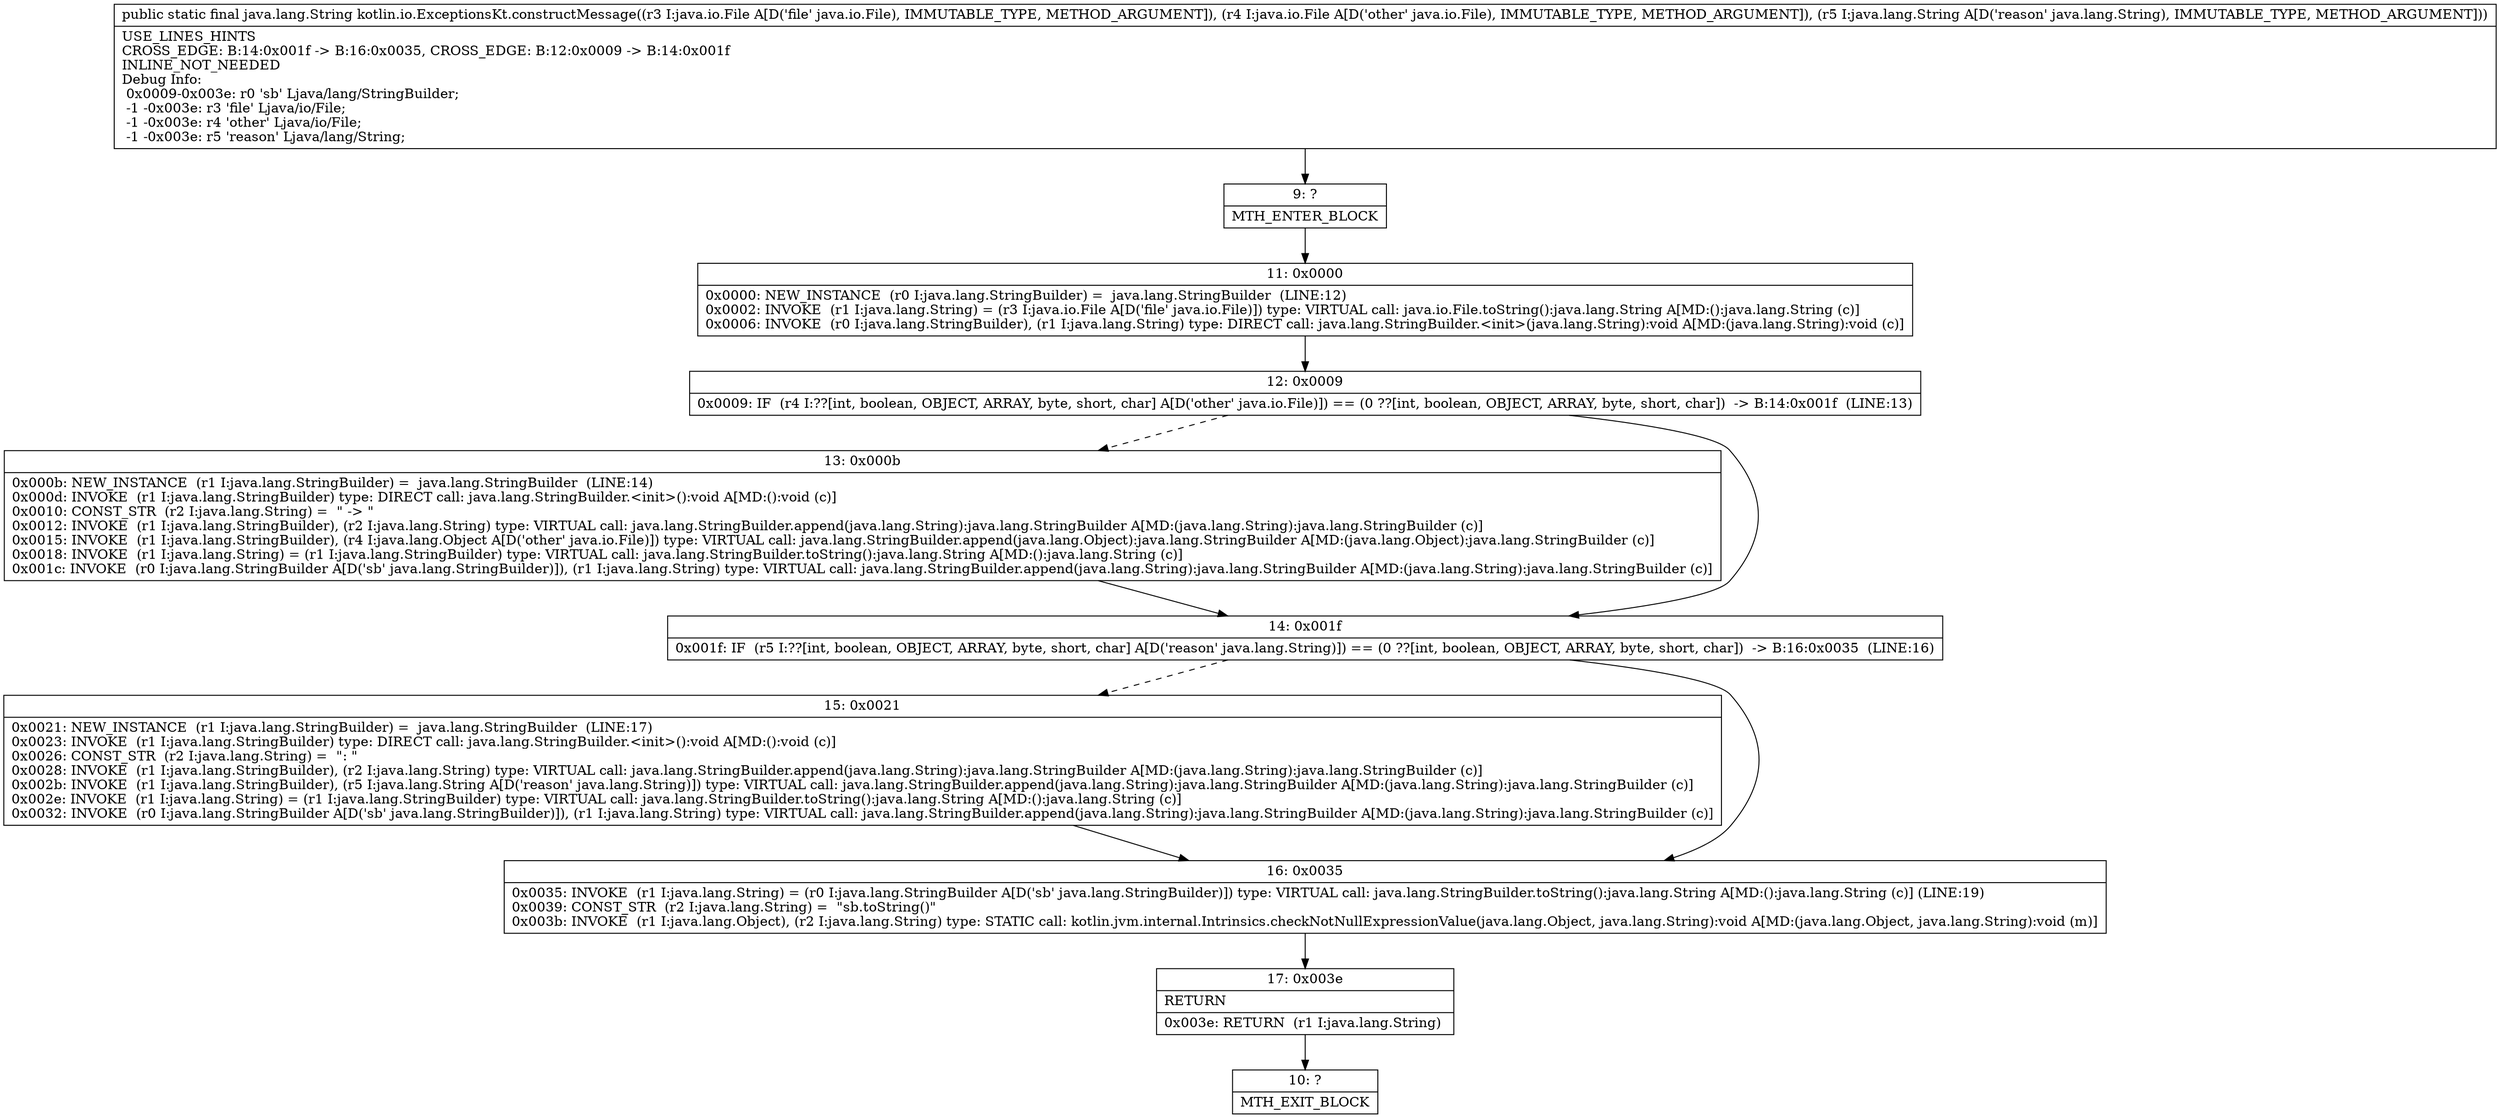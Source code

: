 digraph "CFG forkotlin.io.ExceptionsKt.constructMessage(Ljava\/io\/File;Ljava\/io\/File;Ljava\/lang\/String;)Ljava\/lang\/String;" {
Node_9 [shape=record,label="{9\:\ ?|MTH_ENTER_BLOCK\l}"];
Node_11 [shape=record,label="{11\:\ 0x0000|0x0000: NEW_INSTANCE  (r0 I:java.lang.StringBuilder) =  java.lang.StringBuilder  (LINE:12)\l0x0002: INVOKE  (r1 I:java.lang.String) = (r3 I:java.io.File A[D('file' java.io.File)]) type: VIRTUAL call: java.io.File.toString():java.lang.String A[MD:():java.lang.String (c)]\l0x0006: INVOKE  (r0 I:java.lang.StringBuilder), (r1 I:java.lang.String) type: DIRECT call: java.lang.StringBuilder.\<init\>(java.lang.String):void A[MD:(java.lang.String):void (c)]\l}"];
Node_12 [shape=record,label="{12\:\ 0x0009|0x0009: IF  (r4 I:??[int, boolean, OBJECT, ARRAY, byte, short, char] A[D('other' java.io.File)]) == (0 ??[int, boolean, OBJECT, ARRAY, byte, short, char])  \-\> B:14:0x001f  (LINE:13)\l}"];
Node_13 [shape=record,label="{13\:\ 0x000b|0x000b: NEW_INSTANCE  (r1 I:java.lang.StringBuilder) =  java.lang.StringBuilder  (LINE:14)\l0x000d: INVOKE  (r1 I:java.lang.StringBuilder) type: DIRECT call: java.lang.StringBuilder.\<init\>():void A[MD:():void (c)]\l0x0010: CONST_STR  (r2 I:java.lang.String) =  \" \-\> \" \l0x0012: INVOKE  (r1 I:java.lang.StringBuilder), (r2 I:java.lang.String) type: VIRTUAL call: java.lang.StringBuilder.append(java.lang.String):java.lang.StringBuilder A[MD:(java.lang.String):java.lang.StringBuilder (c)]\l0x0015: INVOKE  (r1 I:java.lang.StringBuilder), (r4 I:java.lang.Object A[D('other' java.io.File)]) type: VIRTUAL call: java.lang.StringBuilder.append(java.lang.Object):java.lang.StringBuilder A[MD:(java.lang.Object):java.lang.StringBuilder (c)]\l0x0018: INVOKE  (r1 I:java.lang.String) = (r1 I:java.lang.StringBuilder) type: VIRTUAL call: java.lang.StringBuilder.toString():java.lang.String A[MD:():java.lang.String (c)]\l0x001c: INVOKE  (r0 I:java.lang.StringBuilder A[D('sb' java.lang.StringBuilder)]), (r1 I:java.lang.String) type: VIRTUAL call: java.lang.StringBuilder.append(java.lang.String):java.lang.StringBuilder A[MD:(java.lang.String):java.lang.StringBuilder (c)]\l}"];
Node_14 [shape=record,label="{14\:\ 0x001f|0x001f: IF  (r5 I:??[int, boolean, OBJECT, ARRAY, byte, short, char] A[D('reason' java.lang.String)]) == (0 ??[int, boolean, OBJECT, ARRAY, byte, short, char])  \-\> B:16:0x0035  (LINE:16)\l}"];
Node_15 [shape=record,label="{15\:\ 0x0021|0x0021: NEW_INSTANCE  (r1 I:java.lang.StringBuilder) =  java.lang.StringBuilder  (LINE:17)\l0x0023: INVOKE  (r1 I:java.lang.StringBuilder) type: DIRECT call: java.lang.StringBuilder.\<init\>():void A[MD:():void (c)]\l0x0026: CONST_STR  (r2 I:java.lang.String) =  \": \" \l0x0028: INVOKE  (r1 I:java.lang.StringBuilder), (r2 I:java.lang.String) type: VIRTUAL call: java.lang.StringBuilder.append(java.lang.String):java.lang.StringBuilder A[MD:(java.lang.String):java.lang.StringBuilder (c)]\l0x002b: INVOKE  (r1 I:java.lang.StringBuilder), (r5 I:java.lang.String A[D('reason' java.lang.String)]) type: VIRTUAL call: java.lang.StringBuilder.append(java.lang.String):java.lang.StringBuilder A[MD:(java.lang.String):java.lang.StringBuilder (c)]\l0x002e: INVOKE  (r1 I:java.lang.String) = (r1 I:java.lang.StringBuilder) type: VIRTUAL call: java.lang.StringBuilder.toString():java.lang.String A[MD:():java.lang.String (c)]\l0x0032: INVOKE  (r0 I:java.lang.StringBuilder A[D('sb' java.lang.StringBuilder)]), (r1 I:java.lang.String) type: VIRTUAL call: java.lang.StringBuilder.append(java.lang.String):java.lang.StringBuilder A[MD:(java.lang.String):java.lang.StringBuilder (c)]\l}"];
Node_16 [shape=record,label="{16\:\ 0x0035|0x0035: INVOKE  (r1 I:java.lang.String) = (r0 I:java.lang.StringBuilder A[D('sb' java.lang.StringBuilder)]) type: VIRTUAL call: java.lang.StringBuilder.toString():java.lang.String A[MD:():java.lang.String (c)] (LINE:19)\l0x0039: CONST_STR  (r2 I:java.lang.String) =  \"sb.toString()\" \l0x003b: INVOKE  (r1 I:java.lang.Object), (r2 I:java.lang.String) type: STATIC call: kotlin.jvm.internal.Intrinsics.checkNotNullExpressionValue(java.lang.Object, java.lang.String):void A[MD:(java.lang.Object, java.lang.String):void (m)]\l}"];
Node_17 [shape=record,label="{17\:\ 0x003e|RETURN\l|0x003e: RETURN  (r1 I:java.lang.String) \l}"];
Node_10 [shape=record,label="{10\:\ ?|MTH_EXIT_BLOCK\l}"];
MethodNode[shape=record,label="{public static final java.lang.String kotlin.io.ExceptionsKt.constructMessage((r3 I:java.io.File A[D('file' java.io.File), IMMUTABLE_TYPE, METHOD_ARGUMENT]), (r4 I:java.io.File A[D('other' java.io.File), IMMUTABLE_TYPE, METHOD_ARGUMENT]), (r5 I:java.lang.String A[D('reason' java.lang.String), IMMUTABLE_TYPE, METHOD_ARGUMENT]))  | USE_LINES_HINTS\lCROSS_EDGE: B:14:0x001f \-\> B:16:0x0035, CROSS_EDGE: B:12:0x0009 \-\> B:14:0x001f\lINLINE_NOT_NEEDED\lDebug Info:\l  0x0009\-0x003e: r0 'sb' Ljava\/lang\/StringBuilder;\l  \-1 \-0x003e: r3 'file' Ljava\/io\/File;\l  \-1 \-0x003e: r4 'other' Ljava\/io\/File;\l  \-1 \-0x003e: r5 'reason' Ljava\/lang\/String;\l}"];
MethodNode -> Node_9;Node_9 -> Node_11;
Node_11 -> Node_12;
Node_12 -> Node_13[style=dashed];
Node_12 -> Node_14;
Node_13 -> Node_14;
Node_14 -> Node_15[style=dashed];
Node_14 -> Node_16;
Node_15 -> Node_16;
Node_16 -> Node_17;
Node_17 -> Node_10;
}

